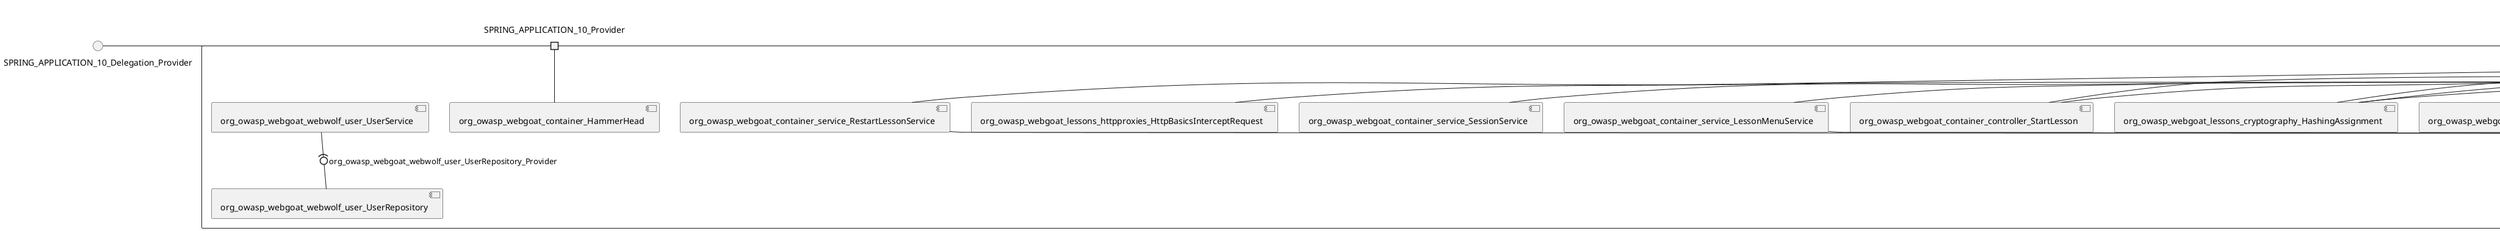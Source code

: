 @startuml
skinparam fixCircleLabelOverlapping true
skinparam componentStyle uml2
() SPRING_APPLICATION_10_Delegation_Provider
() SPRING_APPLICATION_11_Delegation_Provider
() SPRING_APPLICATION_12_Delegation_Provider
() SPRING_APPLICATION_13_Delegation_Provider
() SPRING_APPLICATION_14_Delegation_Provider
() SPRING_APPLICATION_15_Delegation_Provider
() SPRING_APPLICATION_16_Delegation_Provider
() SPRING_APPLICATION_2_Delegation_Provider
() SPRING_APPLICATION_3_Delegation_Provider
() SPRING_APPLICATION_4_Delegation_Provider
() SPRING_APPLICATION_5_Delegation_Provider
() SPRING_APPLICATION_6_Delegation_Provider
() SPRING_APPLICATION_7_Delegation_Provider
() SPRING_APPLICATION_8_Delegation_Provider
() SPRING_APPLICATION_9_Delegation_Provider
() SPRING_APPLICATION_BypassRestrictions_FieldRestrictions_POST_Delegation_Provider
() SPRING_APPLICATION_BypassRestrictions_frontendValidation_POST_Delegation_Provider
() SPRING_APPLICATION_ChromeDevTools_dummy_POST_Delegation_Provider
() SPRING_APPLICATION_ChromeDevTools_network_POST_Delegation_Provider
() SPRING_APPLICATION_CrossSiteScriptingStored_stored_xss_POST_Delegation_Provider
() SPRING_APPLICATION_CrossSiteScriptingStored_stored_xss_follow_up_POST_Delegation_Provider
() SPRING_APPLICATION_CrossSiteScripting_attack1_POST_Delegation_Provider
() SPRING_APPLICATION_CrossSiteScripting_attack3_POST_Delegation_Provider
() SPRING_APPLICATION_CrossSiteScripting_attack4_POST_Delegation_Provider
() SPRING_APPLICATION_CrossSiteScripting_attack5a_GET_Delegation_Provider
() SPRING_APPLICATION_CrossSiteScripting_attack6a_POST_Delegation_Provider
() SPRING_APPLICATION_CrossSiteScripting_dom_follow_up_POST_Delegation_Provider
() SPRING_APPLICATION_CrossSiteScripting_phone_home_xss_POST_Delegation_Provider
() SPRING_APPLICATION_CrossSiteScripting_quiz_GET_POST_Delegation_Provider
() SPRING_APPLICATION_Delegation_Provider
() SPRING_APPLICATION_GET_10_Delegation_Provider
() SPRING_APPLICATION_GET_11_Delegation_Provider
() SPRING_APPLICATION_GET_2_Delegation_Provider
() SPRING_APPLICATION_GET_3_Delegation_Provider
() SPRING_APPLICATION_GET_4_Delegation_Provider
() SPRING_APPLICATION_GET_5_Delegation_Provider
() SPRING_APPLICATION_GET_6_Delegation_Provider
() SPRING_APPLICATION_GET_7_Delegation_Provider
() SPRING_APPLICATION_GET_8_Delegation_Provider
() SPRING_APPLICATION_GET_9_Delegation_Provider
() SPRING_APPLICATION_GET_Delegation_Provider
() SPRING_APPLICATION_HtmlTampering_task_POST_Delegation_Provider
() SPRING_APPLICATION_HttpBasics_attack1_POST_Delegation_Provider
() SPRING_APPLICATION_HttpBasics_attack2_POST_Delegation_Provider
() SPRING_APPLICATION_IDOR_diff_attributes_POST_Delegation_Provider
() SPRING_APPLICATION_IDOR_login_POST_Delegation_Provider
() SPRING_APPLICATION_IDOR_profile_alt_path_POST_Delegation_Provider
() SPRING_APPLICATION_InsecureDeserialization_task_POST_Delegation_Provider
() SPRING_APPLICATION_InsecureLogin_Delegation_Provider
() SPRING_APPLICATION_JWT_decode_POST_Delegation_Provider
() SPRING_APPLICATION_JWT_jku_Delegation_Provider
() SPRING_APPLICATION_JWT_kid_Delegation_Provider
() SPRING_APPLICATION_JWT_quiz_GET_POST_Delegation_Provider
() SPRING_APPLICATION_JWT_refresh_Delegation_Provider
() SPRING_APPLICATION_JWT_secret_POST_Delegation_Provider
() SPRING_APPLICATION_JWT_votings_Delegation_Provider
() SPRING_APPLICATION_LogSpoofing_log_bleeding_POST_Delegation_Provider
() SPRING_APPLICATION_LogSpoofing_log_spoofing_POST_Delegation_Provider
() SPRING_APPLICATION_POST_10_Delegation_Provider
() SPRING_APPLICATION_POST_11_Delegation_Provider
() SPRING_APPLICATION_POST_12_Delegation_Provider
() SPRING_APPLICATION_POST_13_Delegation_Provider
() SPRING_APPLICATION_POST_14_Delegation_Provider
() SPRING_APPLICATION_POST_15_Delegation_Provider
() SPRING_APPLICATION_POST_16_Delegation_Provider
() SPRING_APPLICATION_POST_17_Delegation_Provider
() SPRING_APPLICATION_POST_18_Delegation_Provider
() SPRING_APPLICATION_POST_2_Delegation_Provider
() SPRING_APPLICATION_POST_3_Delegation_Provider
() SPRING_APPLICATION_POST_4_Delegation_Provider
() SPRING_APPLICATION_POST_5_Delegation_Provider
() SPRING_APPLICATION_POST_6_Delegation_Provider
() SPRING_APPLICATION_POST_7_Delegation_Provider
() SPRING_APPLICATION_POST_8_Delegation_Provider
() SPRING_APPLICATION_POST_9_Delegation_Provider
() SPRING_APPLICATION_POST_Delegation_Provider
() SPRING_APPLICATION_PUT_Delegation_Provider
() SPRING_APPLICATION_PasswordReset_ForgotPassword_create_password_reset_link_POST_Delegation_Provider
() SPRING_APPLICATION_PasswordReset_SecurityQuestions_POST_Delegation_Provider
() SPRING_APPLICATION_PasswordReset_reset_Delegation_Provider
() SPRING_APPLICATION_PasswordReset_simple_mail_reset_POST_Delegation_Provider
() SPRING_APPLICATION_PathTraversal_profile_picture_GET_Delegation_Provider
() SPRING_APPLICATION_PathTraversal_profile_picture_fix_GET_Delegation_Provider
() SPRING_APPLICATION_PathTraversal_profile_upload_POST_Delegation_Provider
() SPRING_APPLICATION_PathTraversal_profile_upload_fix_POST_Delegation_Provider
() SPRING_APPLICATION_PathTraversal_profile_upload_remove_user_input_POST_Delegation_Provider
() SPRING_APPLICATION_PathTraversal_random_POST_Delegation_Provider
() SPRING_APPLICATION_PathTraversal_random_picture_GET_Delegation_Provider
() SPRING_APPLICATION_PathTraversal_zip_slip_Delegation_Provider
() SPRING_APPLICATION_SSRF_task1_POST_Delegation_Provider
() SPRING_APPLICATION_SSRF_task2_POST_Delegation_Provider
() SPRING_APPLICATION_SecurePasswords_assignment_POST_Delegation_Provider
() SPRING_APPLICATION_SqlInjectionAdvanced_attack6a_POST_Delegation_Provider
() SPRING_APPLICATION_SqlInjectionAdvanced_attack6b_POST_Delegation_Provider
() SPRING_APPLICATION_SqlInjectionAdvanced_challenge_Login_POST_Delegation_Provider
() SPRING_APPLICATION_SqlInjectionAdvanced_challenge_PUT_Delegation_Provider
() SPRING_APPLICATION_SqlInjectionAdvanced_quiz_GET_POST_Delegation_Provider
() SPRING_APPLICATION_SqlInjectionMitigations_attack10a_POST_Delegation_Provider
() SPRING_APPLICATION_SqlInjectionMitigations_attack10b_POST_Delegation_Provider
() SPRING_APPLICATION_SqlInjectionMitigations_attack12a_POST_Delegation_Provider
() SPRING_APPLICATION_SqlInjectionMitigations_servers_GET_Delegation_Provider
() SPRING_APPLICATION_SqlInjection_assignment5a_POST_Delegation_Provider
() SPRING_APPLICATION_SqlInjection_assignment5b_POST_Delegation_Provider
() SPRING_APPLICATION_SqlInjection_attack10_POST_Delegation_Provider
() SPRING_APPLICATION_SqlInjection_attack2_POST_Delegation_Provider
() SPRING_APPLICATION_SqlInjection_attack3_POST_Delegation_Provider
() SPRING_APPLICATION_SqlInjection_attack4_POST_Delegation_Provider
() SPRING_APPLICATION_SqlInjection_attack5_POST_Delegation_Provider
() SPRING_APPLICATION_SqlInjection_attack8_POST_Delegation_Provider
() SPRING_APPLICATION_SqlInjection_attack9_POST_Delegation_Provider
() SPRING_APPLICATION_SqlOnlyInputValidationOnKeywords_attack_POST_Delegation_Provider
() SPRING_APPLICATION_SqlOnlyInputValidation_attack_POST_Delegation_Provider
() SPRING_APPLICATION_VulnerableComponents_attack1_POST_Delegation_Provider
() SPRING_APPLICATION_WebWolf_GET_Delegation_Provider
() SPRING_APPLICATION_WebWolf_landing_Delegation_Provider
() SPRING_APPLICATION_WebWolf_mail_Delegation_Provider
() SPRING_APPLICATION_challenge_1_POST_Delegation_Provider
() SPRING_APPLICATION_challenge_5_POST_Delegation_Provider
() SPRING_APPLICATION_challenge_7_Delegation_Provider
() SPRING_APPLICATION_challenge_8_Delegation_Provider
() SPRING_APPLICATION_challenge_logo_Delegation_Provider
() SPRING_APPLICATION_cia_quiz_GET_POST_Delegation_Provider
() SPRING_APPLICATION_clientSideFiltering_attack1_POST_Delegation_Provider
() SPRING_APPLICATION_clientSideFiltering_challenge_store_coupons_GET_Delegation_Provider
() SPRING_APPLICATION_clientSideFiltering_getItForFree_POST_Delegation_Provider
() SPRING_APPLICATION_clientSideFiltering_salaries_GET_Delegation_Provider
() SPRING_APPLICATION_crypto_encoding_basic_auth_POST_Delegation_Provider
() SPRING_APPLICATION_crypto_encoding_xor_POST_Delegation_Provider
() SPRING_APPLICATION_crypto_hashing_POST_Delegation_Provider
() SPRING_APPLICATION_crypto_secure_defaults_POST_Delegation_Provider
() SPRING_APPLICATION_crypto_signing_verify_POST_Delegation_Provider
() SPRING_APPLICATION_csrf_feedback_message_POST_Delegation_Provider
() SPRING_APPLICATION_csrf_review_POST_Delegation_Provider
() SPRING_APPLICATION_files_GET_Delegation_Provider
() SPRING_APPLICATION_fileupload_POST_Delegation_Provider
() SPRING_APPLICATION_jwt_Delegation_Provider
() SPRING_APPLICATION_landing_Delegation_Provider
() SPRING_APPLICATION_lesson_template_Delegation_Provider
() SPRING_APPLICATION_login_oauth_mvc_GET_Delegation_Provider
() SPRING_APPLICATION_mail_DELETE_GET_POST_Delegation_Provider
() SPRING_APPLICATION_register_mvc_POST_Delegation_Provider
() SPRING_APPLICATION_registration_GET_Delegation_Provider
() SPRING_APPLICATION_requests_GET_Delegation_Provider
() SPRING_APPLICATION_scoreboard_data_GET_Delegation_Provider
() SPRING_APPLICATION_server_directory_GET_Delegation_Provider
() SPRING_APPLICATION_service_debug_labels_mvc_Delegation_Provider
() SPRING_APPLICATION_service_lessonoverview_mvc_Delegation_Provider
() SPRING_APPLICATION_xxe_comments_GET_Delegation_Provider
rectangle System {
[org_owasp_webgoat_container_HammerHead] [[webgoat-webgoat.repository#__SQL5mQaEe-3KeJ8ZEj_oQ]]
[org_owasp_webgoat_container_WebWolfRedirect] [[webgoat-webgoat.repository#__SQL5mQaEe-3KeJ8ZEj_oQ]]
[org_owasp_webgoat_container_controller_StartLesson] [[webgoat-webgoat.repository#__SQL5mQaEe-3KeJ8ZEj_oQ]]
[org_owasp_webgoat_container_controller_Welcome] [[webgoat-webgoat.repository#__SQL5mQaEe-3KeJ8ZEj_oQ]]
[org_owasp_webgoat_container_i18n_PluginMessages_Provider] [[webgoat-webgoat.repository#__SQL5mQaEe-3KeJ8ZEj_oQ]]
[org_owasp_webgoat_container_report_ReportCardController] [[webgoat-webgoat.repository#__SQL5mQaEe-3KeJ8ZEj_oQ]]
[org_owasp_webgoat_container_service_EnvironmentService] [[webgoat-webgoat.repository#__SQL5mQaEe-3KeJ8ZEj_oQ]]
[org_owasp_webgoat_container_service_HintService] [[webgoat-webgoat.repository#__SQL5mQaEe-3KeJ8ZEj_oQ]]
[org_owasp_webgoat_container_service_LabelDebugService] [[webgoat-webgoat.repository#__SQL5mQaEe-3KeJ8ZEj_oQ]]
[org_owasp_webgoat_container_service_LabelService] [[webgoat-webgoat.repository#__SQL5mQaEe-3KeJ8ZEj_oQ]]
[org_owasp_webgoat_container_service_LessonInfoService] [[webgoat-webgoat.repository#__SQL5mQaEe-3KeJ8ZEj_oQ]]
[org_owasp_webgoat_container_service_LessonMenuService] [[webgoat-webgoat.repository#__SQL5mQaEe-3KeJ8ZEj_oQ]]
[org_owasp_webgoat_container_service_LessonProgressService] [[webgoat-webgoat.repository#__SQL5mQaEe-3KeJ8ZEj_oQ]]
[org_owasp_webgoat_container_service_LessonTitleService] [[webgoat-webgoat.repository#__SQL5mQaEe-3KeJ8ZEj_oQ]]
[org_owasp_webgoat_container_service_RestartLessonService] [[webgoat-webgoat.repository#__SQL5mQaEe-3KeJ8ZEj_oQ]]
[org_owasp_webgoat_container_service_SessionService] [[webgoat-webgoat.repository#__SQL5mQaEe-3KeJ8ZEj_oQ]]
[org_owasp_webgoat_container_session_UserSessionData_Provider] [[webgoat-webgoat.repository#__SQL5mQaEe-3KeJ8ZEj_oQ]]
[org_owasp_webgoat_container_session_WebSession_Provider] [[webgoat-webgoat.repository#__SQL5mQaEe-3KeJ8ZEj_oQ]]
[org_owasp_webgoat_container_users_RegistrationController] [[webgoat-webgoat.repository#__SQL5mQaEe-3KeJ8ZEj_oQ]]
[org_owasp_webgoat_container_users_Scoreboard] [[webgoat-webgoat.repository#__SQL5mQaEe-3KeJ8ZEj_oQ]]
[org_owasp_webgoat_container_users_UserProgressRepository] [[webgoat-webgoat.repository#__SQL5mQaEe-3KeJ8ZEj_oQ]]
[org_owasp_webgoat_container_users_UserRepository] [[webgoat-webgoat.repository#__SQL5mQaEe-3KeJ8ZEj_oQ]]
[org_owasp_webgoat_container_users_UserService] [[webgoat-webgoat.repository#__SQL5mQaEe-3KeJ8ZEj_oQ]]
[org_owasp_webgoat_lessons_authbypass_VerifyAccount] [[webgoat-webgoat.repository#__SQL5mQaEe-3KeJ8ZEj_oQ]]
[org_owasp_webgoat_lessons_bypassrestrictions_BypassRestrictionsFieldRestrictions] [[webgoat-webgoat.repository#__SQL5mQaEe-3KeJ8ZEj_oQ]]
[org_owasp_webgoat_lessons_bypassrestrictions_BypassRestrictionsFrontendValidation] [[webgoat-webgoat.repository#__SQL5mQaEe-3KeJ8ZEj_oQ]]
[org_owasp_webgoat_lessons_challenges_FlagController] [[webgoat-webgoat.repository#__SQL5mQaEe-3KeJ8ZEj_oQ]]
[org_owasp_webgoat_lessons_challenges_challenge1_Assignment1] [[webgoat-webgoat.repository#__SQL5mQaEe-3KeJ8ZEj_oQ]]
[org_owasp_webgoat_lessons_challenges_challenge1_ImageServlet] [[webgoat-webgoat.repository#__SQL5mQaEe-3KeJ8ZEj_oQ]]
[org_owasp_webgoat_lessons_challenges_challenge5_Assignment5] [[webgoat-webgoat.repository#__SQL5mQaEe-3KeJ8ZEj_oQ]]
[org_owasp_webgoat_lessons_challenges_challenge7_Assignment7] [[webgoat-webgoat.repository#__SQL5mQaEe-3KeJ8ZEj_oQ]]
[org_owasp_webgoat_lessons_challenges_challenge8_Assignment8] [[webgoat-webgoat.repository#__SQL5mQaEe-3KeJ8ZEj_oQ]]
[org_owasp_webgoat_lessons_chromedevtools_NetworkDummy] [[webgoat-webgoat.repository#__SQL5mQaEe-3KeJ8ZEj_oQ]]
[org_owasp_webgoat_lessons_chromedevtools_NetworkLesson] [[webgoat-webgoat.repository#__SQL5mQaEe-3KeJ8ZEj_oQ]]
[org_owasp_webgoat_lessons_cia_CIAQuiz] [[webgoat-webgoat.repository#__SQL5mQaEe-3KeJ8ZEj_oQ]]
[org_owasp_webgoat_lessons_clientsidefiltering_ClientSideFilteringAssignment] [[webgoat-webgoat.repository#__SQL5mQaEe-3KeJ8ZEj_oQ]]
[org_owasp_webgoat_lessons_clientsidefiltering_ClientSideFilteringFreeAssignment] [[webgoat-webgoat.repository#__SQL5mQaEe-3KeJ8ZEj_oQ]]
[org_owasp_webgoat_lessons_clientsidefiltering_Salaries] [[webgoat-webgoat.repository#__SQL5mQaEe-3KeJ8ZEj_oQ]]
[org_owasp_webgoat_lessons_clientsidefiltering_ShopEndpoint] [[webgoat-webgoat.repository#__SQL5mQaEe-3KeJ8ZEj_oQ]]
[org_owasp_webgoat_lessons_cryptography_EncodingAssignment] [[webgoat-webgoat.repository#__SQL5mQaEe-3KeJ8ZEj_oQ]]
[org_owasp_webgoat_lessons_cryptography_HashingAssignment] [[webgoat-webgoat.repository#__SQL5mQaEe-3KeJ8ZEj_oQ]]
[org_owasp_webgoat_lessons_cryptography_SecureDefaultsAssignment] [[webgoat-webgoat.repository#__SQL5mQaEe-3KeJ8ZEj_oQ]]
[org_owasp_webgoat_lessons_cryptography_SigningAssignment] [[webgoat-webgoat.repository#__SQL5mQaEe-3KeJ8ZEj_oQ]]
[org_owasp_webgoat_lessons_cryptography_XOREncodingAssignment] [[webgoat-webgoat.repository#__SQL5mQaEe-3KeJ8ZEj_oQ]]
[org_owasp_webgoat_lessons_csrf_CSRFConfirmFlag1] [[webgoat-webgoat.repository#__SQL5mQaEe-3KeJ8ZEj_oQ]]
[org_owasp_webgoat_lessons_csrf_CSRFFeedback] [[webgoat-webgoat.repository#__SQL5mQaEe-3KeJ8ZEj_oQ]]
[org_owasp_webgoat_lessons_csrf_CSRFGetFlag] [[webgoat-webgoat.repository#__SQL5mQaEe-3KeJ8ZEj_oQ]]
[org_owasp_webgoat_lessons_csrf_CSRFLogin] [[webgoat-webgoat.repository#__SQL5mQaEe-3KeJ8ZEj_oQ]]
[org_owasp_webgoat_lessons_csrf_ForgedReviews] [[webgoat-webgoat.repository#__SQL5mQaEe-3KeJ8ZEj_oQ]]
[org_owasp_webgoat_lessons_csrf_ObjectMapper_Provider] [[webgoat-webgoat.repository#__SQL5mQaEe-3KeJ8ZEj_oQ]]
[org_owasp_webgoat_lessons_deserialization_InsecureDeserializationTask] [[webgoat-webgoat.repository#__SQL5mQaEe-3KeJ8ZEj_oQ]]
[org_owasp_webgoat_lessons_hijacksession_HijackSessionAssignment] [[webgoat-webgoat.repository#__SQL5mQaEe-3KeJ8ZEj_oQ]]
[org_owasp_webgoat_lessons_hijacksession_cas_HijackSessionAuthenticationProvider] [[webgoat-webgoat.repository#__SQL5mQaEe-3KeJ8ZEj_oQ]]
[org_owasp_webgoat_lessons_htmltampering_HtmlTamperingTask] [[webgoat-webgoat.repository#__SQL5mQaEe-3KeJ8ZEj_oQ]]
[org_owasp_webgoat_lessons_httpbasics_HttpBasicsLesson] [[webgoat-webgoat.repository#__SQL5mQaEe-3KeJ8ZEj_oQ]]
[org_owasp_webgoat_lessons_httpbasics_HttpBasicsQuiz] [[webgoat-webgoat.repository#__SQL5mQaEe-3KeJ8ZEj_oQ]]
[org_owasp_webgoat_lessons_httpproxies_HttpBasicsInterceptRequest] [[webgoat-webgoat.repository#__SQL5mQaEe-3KeJ8ZEj_oQ]]
[org_owasp_webgoat_lessons_idor_IDORDiffAttributes] [[webgoat-webgoat.repository#__SQL5mQaEe-3KeJ8ZEj_oQ]]
[org_owasp_webgoat_lessons_idor_IDOREditOtherProfile] [[webgoat-webgoat.repository#__SQL5mQaEe-3KeJ8ZEj_oQ]]
[org_owasp_webgoat_lessons_idor_IDORLogin] [[webgoat-webgoat.repository#__SQL5mQaEe-3KeJ8ZEj_oQ]]
[org_owasp_webgoat_lessons_idor_IDORViewOtherProfile] [[webgoat-webgoat.repository#__SQL5mQaEe-3KeJ8ZEj_oQ]]
[org_owasp_webgoat_lessons_idor_IDORViewOwnProfile] [[webgoat-webgoat.repository#__SQL5mQaEe-3KeJ8ZEj_oQ]]
[org_owasp_webgoat_lessons_idor_IDORViewOwnProfileAltUrl] [[webgoat-webgoat.repository#__SQL5mQaEe-3KeJ8ZEj_oQ]]
[org_owasp_webgoat_lessons_insecurelogin_InsecureLoginTask] [[webgoat-webgoat.repository#__SQL5mQaEe-3KeJ8ZEj_oQ]]
[org_owasp_webgoat_lessons_jwt_JWTDecodeEndpoint] [[webgoat-webgoat.repository#__SQL5mQaEe-3KeJ8ZEj_oQ]]
[org_owasp_webgoat_lessons_jwt_JWTQuiz] [[webgoat-webgoat.repository#__SQL5mQaEe-3KeJ8ZEj_oQ]]
[org_owasp_webgoat_lessons_jwt_JWTRefreshEndpoint] [[webgoat-webgoat.repository#__SQL5mQaEe-3KeJ8ZEj_oQ]]
[org_owasp_webgoat_lessons_jwt_JWTSecretKeyEndpoint] [[webgoat-webgoat.repository#__SQL5mQaEe-3KeJ8ZEj_oQ]]
[org_owasp_webgoat_lessons_jwt_JWTVotesEndpoint] [[webgoat-webgoat.repository#__SQL5mQaEe-3KeJ8ZEj_oQ]]
[org_owasp_webgoat_lessons_jwt_claimmisuse_JWTHeaderJKUEndpoint] [[webgoat-webgoat.repository#__SQL5mQaEe-3KeJ8ZEj_oQ]]
[org_owasp_webgoat_lessons_jwt_claimmisuse_JWTHeaderKIDEndpoint] [[webgoat-webgoat.repository#__SQL5mQaEe-3KeJ8ZEj_oQ]]
[org_owasp_webgoat_lessons_lessontemplate_SampleAttack] [[webgoat-webgoat.repository#__SQL5mQaEe-3KeJ8ZEj_oQ]]
[org_owasp_webgoat_lessons_logging_LogBleedingTask] [[webgoat-webgoat.repository#__SQL5mQaEe-3KeJ8ZEj_oQ]]
[org_owasp_webgoat_lessons_logging_LogSpoofingTask] [[webgoat-webgoat.repository#__SQL5mQaEe-3KeJ8ZEj_oQ]]
[org_owasp_webgoat_lessons_missingac_MissingFunctionACHiddenMenus] [[webgoat-webgoat.repository#__SQL5mQaEe-3KeJ8ZEj_oQ]]
[org_owasp_webgoat_lessons_missingac_MissingFunctionACUsers] [[webgoat-webgoat.repository#__SQL5mQaEe-3KeJ8ZEj_oQ]]
[org_owasp_webgoat_lessons_missingac_MissingFunctionACYourHash] [[webgoat-webgoat.repository#__SQL5mQaEe-3KeJ8ZEj_oQ]]
[org_owasp_webgoat_lessons_missingac_MissingFunctionACYourHashAdmin] [[webgoat-webgoat.repository#__SQL5mQaEe-3KeJ8ZEj_oQ]]
[org_owasp_webgoat_lessons_passwordreset_QuestionsAssignment] [[webgoat-webgoat.repository#__SQL5mQaEe-3KeJ8ZEj_oQ]]
[org_owasp_webgoat_lessons_passwordreset_ResetLinkAssignment] [[webgoat-webgoat.repository#__SQL5mQaEe-3KeJ8ZEj_oQ]]
[org_owasp_webgoat_lessons_passwordreset_ResetLinkAssignmentForgotPassword] [[webgoat-webgoat.repository#__SQL5mQaEe-3KeJ8ZEj_oQ]]
[org_owasp_webgoat_lessons_passwordreset_SecurityQuestionAssignment] [[webgoat-webgoat.repository#__SQL5mQaEe-3KeJ8ZEj_oQ]]
[org_owasp_webgoat_lessons_passwordreset_SimpleMailAssignment] [[webgoat-webgoat.repository#__SQL5mQaEe-3KeJ8ZEj_oQ]]
[org_owasp_webgoat_lessons_passwordreset_TriedQuestions] [[webgoat-webgoat.repository#__SQL5mQaEe-3KeJ8ZEj_oQ]]
[org_owasp_webgoat_lessons_pathtraversal_ProfileUpload] [[webgoat-webgoat.repository#__SQL5mQaEe-3KeJ8ZEj_oQ]]
[org_owasp_webgoat_lessons_pathtraversal_ProfileUploadFix] [[webgoat-webgoat.repository#__SQL5mQaEe-3KeJ8ZEj_oQ]]
[org_owasp_webgoat_lessons_pathtraversal_ProfileUploadRemoveUserInput] [[webgoat-webgoat.repository#__SQL5mQaEe-3KeJ8ZEj_oQ]]
[org_owasp_webgoat_lessons_pathtraversal_ProfileUploadRetrieval] [[webgoat-webgoat.repository#__SQL5mQaEe-3KeJ8ZEj_oQ]]
[org_owasp_webgoat_lessons_pathtraversal_ProfileZipSlip] [[webgoat-webgoat.repository#__SQL5mQaEe-3KeJ8ZEj_oQ]]
[org_owasp_webgoat_lessons_securepasswords_SecurePasswordsAssignment] [[webgoat-webgoat.repository#__SQL5mQaEe-3KeJ8ZEj_oQ]]
[org_owasp_webgoat_lessons_spoofcookie_SpoofCookieAssignment] [[webgoat-webgoat.repository#__SQL5mQaEe-3KeJ8ZEj_oQ]]
[org_owasp_webgoat_lessons_sqlinjection_advanced_SqlInjectionChallenge] [[webgoat-webgoat.repository#__SQL5mQaEe-3KeJ8ZEj_oQ]]
[org_owasp_webgoat_lessons_sqlinjection_advanced_SqlInjectionChallengeLogin] [[webgoat-webgoat.repository#__SQL5mQaEe-3KeJ8ZEj_oQ]]
[org_owasp_webgoat_lessons_sqlinjection_advanced_SqlInjectionLesson6a] [[webgoat-webgoat.repository#__SQL5mQaEe-3KeJ8ZEj_oQ]]
[org_owasp_webgoat_lessons_sqlinjection_advanced_SqlInjectionLesson6b] [[webgoat-webgoat.repository#__SQL5mQaEe-3KeJ8ZEj_oQ]]
[org_owasp_webgoat_lessons_sqlinjection_advanced_SqlInjectionQuiz] [[webgoat-webgoat.repository#__SQL5mQaEe-3KeJ8ZEj_oQ]]
[org_owasp_webgoat_lessons_sqlinjection_introduction_SqlInjectionLesson10] [[webgoat-webgoat.repository#__SQL5mQaEe-3KeJ8ZEj_oQ]]
[org_owasp_webgoat_lessons_sqlinjection_introduction_SqlInjectionLesson2] [[webgoat-webgoat.repository#__SQL5mQaEe-3KeJ8ZEj_oQ]]
[org_owasp_webgoat_lessons_sqlinjection_introduction_SqlInjectionLesson3] [[webgoat-webgoat.repository#__SQL5mQaEe-3KeJ8ZEj_oQ]]
[org_owasp_webgoat_lessons_sqlinjection_introduction_SqlInjectionLesson4] [[webgoat-webgoat.repository#__SQL5mQaEe-3KeJ8ZEj_oQ]]
[org_owasp_webgoat_lessons_sqlinjection_introduction_SqlInjectionLesson5] [[webgoat-webgoat.repository#__SQL5mQaEe-3KeJ8ZEj_oQ]]
[org_owasp_webgoat_lessons_sqlinjection_introduction_SqlInjectionLesson5a] [[webgoat-webgoat.repository#__SQL5mQaEe-3KeJ8ZEj_oQ]]
[org_owasp_webgoat_lessons_sqlinjection_introduction_SqlInjectionLesson5b] [[webgoat-webgoat.repository#__SQL5mQaEe-3KeJ8ZEj_oQ]]
[org_owasp_webgoat_lessons_sqlinjection_introduction_SqlInjectionLesson8] [[webgoat-webgoat.repository#__SQL5mQaEe-3KeJ8ZEj_oQ]]
[org_owasp_webgoat_lessons_sqlinjection_introduction_SqlInjectionLesson9] [[webgoat-webgoat.repository#__SQL5mQaEe-3KeJ8ZEj_oQ]]
[org_owasp_webgoat_lessons_sqlinjection_mitigation_Servers] [[webgoat-webgoat.repository#__SQL5mQaEe-3KeJ8ZEj_oQ]]
[org_owasp_webgoat_lessons_sqlinjection_mitigation_SqlInjectionLesson10a] [[webgoat-webgoat.repository#__SQL5mQaEe-3KeJ8ZEj_oQ]]
[org_owasp_webgoat_lessons_sqlinjection_mitigation_SqlInjectionLesson10b] [[webgoat-webgoat.repository#__SQL5mQaEe-3KeJ8ZEj_oQ]]
[org_owasp_webgoat_lessons_sqlinjection_mitigation_SqlInjectionLesson13] [[webgoat-webgoat.repository#__SQL5mQaEe-3KeJ8ZEj_oQ]]
[org_owasp_webgoat_lessons_sqlinjection_mitigation_SqlOnlyInputValidation] [[webgoat-webgoat.repository#__SQL5mQaEe-3KeJ8ZEj_oQ]]
[org_owasp_webgoat_lessons_sqlinjection_mitigation_SqlOnlyInputValidationOnKeywords] [[webgoat-webgoat.repository#__SQL5mQaEe-3KeJ8ZEj_oQ]]
[org_owasp_webgoat_lessons_ssrf_SSRFTask1] [[webgoat-webgoat.repository#__SQL5mQaEe-3KeJ8ZEj_oQ]]
[org_owasp_webgoat_lessons_ssrf_SSRFTask2] [[webgoat-webgoat.repository#__SQL5mQaEe-3KeJ8ZEj_oQ]]
[org_owasp_webgoat_lessons_vulnerablecomponents_VulnerableComponentsLesson] [[webgoat-webgoat.repository#__SQL5mQaEe-3KeJ8ZEj_oQ]]
[org_owasp_webgoat_lessons_webwolfintroduction_LandingAssignment] [[webgoat-webgoat.repository#__SQL5mQaEe-3KeJ8ZEj_oQ]]
[org_owasp_webgoat_lessons_webwolfintroduction_MailAssignment] [[webgoat-webgoat.repository#__SQL5mQaEe-3KeJ8ZEj_oQ]]
[org_owasp_webgoat_lessons_xss_CrossSiteScriptingLesson1] [[webgoat-webgoat.repository#__SQL5mQaEe-3KeJ8ZEj_oQ]]
[org_owasp_webgoat_lessons_xss_CrossSiteScriptingLesson3] [[webgoat-webgoat.repository#__SQL5mQaEe-3KeJ8ZEj_oQ]]
[org_owasp_webgoat_lessons_xss_CrossSiteScriptingLesson4] [[webgoat-webgoat.repository#__SQL5mQaEe-3KeJ8ZEj_oQ]]
[org_owasp_webgoat_lessons_xss_CrossSiteScriptingLesson5a] [[webgoat-webgoat.repository#__SQL5mQaEe-3KeJ8ZEj_oQ]]
[org_owasp_webgoat_lessons_xss_CrossSiteScriptingLesson6a] [[webgoat-webgoat.repository#__SQL5mQaEe-3KeJ8ZEj_oQ]]
[org_owasp_webgoat_lessons_xss_CrossSiteScriptingQuiz] [[webgoat-webgoat.repository#__SQL5mQaEe-3KeJ8ZEj_oQ]]
[org_owasp_webgoat_lessons_xss_DOMCrossSiteScripting] [[webgoat-webgoat.repository#__SQL5mQaEe-3KeJ8ZEj_oQ]]
[org_owasp_webgoat_lessons_xss_DOMCrossSiteScriptingVerifier] [[webgoat-webgoat.repository#__SQL5mQaEe-3KeJ8ZEj_oQ]]
[org_owasp_webgoat_lessons_xss_stored_StoredCrossSiteScriptingVerifier] [[webgoat-webgoat.repository#__SQL5mQaEe-3KeJ8ZEj_oQ]]
[org_owasp_webgoat_lessons_xss_stored_StoredXssComments] [[webgoat-webgoat.repository#__SQL5mQaEe-3KeJ8ZEj_oQ]]
[org_owasp_webgoat_lessons_xxe_BlindSendFileAssignment] [[webgoat-webgoat.repository#__SQL5mQaEe-3KeJ8ZEj_oQ]]
[org_owasp_webgoat_lessons_xxe_CommentsCache] [[webgoat-webgoat.repository#__SQL5mQaEe-3KeJ8ZEj_oQ]]
[org_owasp_webgoat_lessons_xxe_CommentsEndpoint] [[webgoat-webgoat.repository#__SQL5mQaEe-3KeJ8ZEj_oQ]]
[org_owasp_webgoat_lessons_xxe_ContentTypeAssignment] [[webgoat-webgoat.repository#__SQL5mQaEe-3KeJ8ZEj_oQ]]
[org_owasp_webgoat_lessons_xxe_SimpleXXE] [[webgoat-webgoat.repository#__SQL5mQaEe-3KeJ8ZEj_oQ]]
[org_owasp_webgoat_webwolf_FileServer] [[webgoat-webgoat.repository#__SQL5mQaEe-3KeJ8ZEj_oQ]]
[org_owasp_webgoat_webwolf_jwt_JWTController] [[webgoat-webgoat.repository#__SQL5mQaEe-3KeJ8ZEj_oQ]]
[org_owasp_webgoat_webwolf_mailbox_MailboxController] [[webgoat-webgoat.repository#__SQL5mQaEe-3KeJ8ZEj_oQ]]
[org_owasp_webgoat_webwolf_mailbox_MailboxRepository] [[webgoat-webgoat.repository#__SQL5mQaEe-3KeJ8ZEj_oQ]]
[org_owasp_webgoat_webwolf_requests_LandingPage] [[webgoat-webgoat.repository#__SQL5mQaEe-3KeJ8ZEj_oQ]]
[org_owasp_webgoat_webwolf_requests_Requests] [[webgoat-webgoat.repository#__SQL5mQaEe-3KeJ8ZEj_oQ]]
[org_owasp_webgoat_webwolf_user_UserRepository] [[webgoat-webgoat.repository#__SQL5mQaEe-3KeJ8ZEj_oQ]]
[org_owasp_webgoat_webwolf_user_UserService] [[webgoat-webgoat.repository#__SQL5mQaEe-3KeJ8ZEj_oQ]]
port SPRING_APPLICATION_10_Provider
SPRING_APPLICATION_10_Delegation_Provider - SPRING_APPLICATION_10_Provider
SPRING_APPLICATION_10_Provider - [org_owasp_webgoat_container_HammerHead]
port SPRING_APPLICATION_11_Provider
SPRING_APPLICATION_11_Delegation_Provider - SPRING_APPLICATION_11_Provider
SPRING_APPLICATION_11_Provider - [org_owasp_webgoat_webwolf_FileServer]
port SPRING_APPLICATION_12_Provider
SPRING_APPLICATION_12_Delegation_Provider - SPRING_APPLICATION_12_Provider
SPRING_APPLICATION_12_Provider - [org_owasp_webgoat_container_service_RestartLessonService]
port SPRING_APPLICATION_13_Provider
SPRING_APPLICATION_13_Delegation_Provider - SPRING_APPLICATION_13_Provider
SPRING_APPLICATION_13_Provider - [org_owasp_webgoat_lessons_httpproxies_HttpBasicsInterceptRequest]
port SPRING_APPLICATION_14_Provider
SPRING_APPLICATION_14_Delegation_Provider - SPRING_APPLICATION_14_Provider
SPRING_APPLICATION_14_Provider - [org_owasp_webgoat_lessons_cryptography_SigningAssignment]
port SPRING_APPLICATION_15_Provider
SPRING_APPLICATION_15_Delegation_Provider - SPRING_APPLICATION_15_Provider
SPRING_APPLICATION_15_Provider - [org_owasp_webgoat_lessons_xxe_SimpleXXE]
port SPRING_APPLICATION_16_Provider
SPRING_APPLICATION_16_Delegation_Provider - SPRING_APPLICATION_16_Provider
SPRING_APPLICATION_16_Provider - [org_owasp_webgoat_container_controller_StartLesson]
port SPRING_APPLICATION_2_Provider
SPRING_APPLICATION_2_Delegation_Provider - SPRING_APPLICATION_2_Provider
SPRING_APPLICATION_2_Provider - [org_owasp_webgoat_container_service_SessionService]
port SPRING_APPLICATION_3_Provider
SPRING_APPLICATION_3_Delegation_Provider - SPRING_APPLICATION_3_Provider
SPRING_APPLICATION_3_Provider - [org_owasp_webgoat_lessons_cryptography_HashingAssignment]
port SPRING_APPLICATION_4_Provider
SPRING_APPLICATION_4_Delegation_Provider - SPRING_APPLICATION_4_Provider
SPRING_APPLICATION_4_Provider - [org_owasp_webgoat_container_service_LessonMenuService]
port SPRING_APPLICATION_5_Provider
SPRING_APPLICATION_5_Delegation_Provider - SPRING_APPLICATION_5_Provider
SPRING_APPLICATION_5_Provider - [org_owasp_webgoat_container_service_LabelDebugService]
port SPRING_APPLICATION_6_Provider
SPRING_APPLICATION_6_Delegation_Provider - SPRING_APPLICATION_6_Provider
SPRING_APPLICATION_6_Provider - [org_owasp_webgoat_lessons_jwt_JWTSecretKeyEndpoint]
port SPRING_APPLICATION_7_Provider
SPRING_APPLICATION_7_Delegation_Provider - SPRING_APPLICATION_7_Provider
SPRING_APPLICATION_7_Provider - [org_owasp_webgoat_lessons_cryptography_HashingAssignment]
port SPRING_APPLICATION_8_Provider
SPRING_APPLICATION_8_Delegation_Provider - SPRING_APPLICATION_8_Provider
SPRING_APPLICATION_8_Provider - [org_owasp_webgoat_container_controller_StartLesson]
port SPRING_APPLICATION_9_Provider
SPRING_APPLICATION_9_Delegation_Provider - SPRING_APPLICATION_9_Provider
SPRING_APPLICATION_9_Provider - [org_owasp_webgoat_container_service_LessonInfoService]
port SPRING_APPLICATION_BypassRestrictions_FieldRestrictions_POST_Provider
SPRING_APPLICATION_BypassRestrictions_FieldRestrictions_POST_Delegation_Provider - SPRING_APPLICATION_BypassRestrictions_FieldRestrictions_POST_Provider
SPRING_APPLICATION_BypassRestrictions_FieldRestrictions_POST_Provider - [org_owasp_webgoat_lessons_bypassrestrictions_BypassRestrictionsFieldRestrictions]
port SPRING_APPLICATION_BypassRestrictions_frontendValidation_POST_Provider
SPRING_APPLICATION_BypassRestrictions_frontendValidation_POST_Delegation_Provider - SPRING_APPLICATION_BypassRestrictions_frontendValidation_POST_Provider
SPRING_APPLICATION_BypassRestrictions_frontendValidation_POST_Provider - [org_owasp_webgoat_lessons_bypassrestrictions_BypassRestrictionsFrontendValidation]
port SPRING_APPLICATION_ChromeDevTools_dummy_POST_Provider
SPRING_APPLICATION_ChromeDevTools_dummy_POST_Delegation_Provider - SPRING_APPLICATION_ChromeDevTools_dummy_POST_Provider
SPRING_APPLICATION_ChromeDevTools_dummy_POST_Provider - [org_owasp_webgoat_lessons_chromedevtools_NetworkDummy]
port SPRING_APPLICATION_ChromeDevTools_network_POST_Provider
SPRING_APPLICATION_ChromeDevTools_network_POST_Delegation_Provider - SPRING_APPLICATION_ChromeDevTools_network_POST_Provider
SPRING_APPLICATION_ChromeDevTools_network_POST_Provider - [org_owasp_webgoat_lessons_chromedevtools_NetworkLesson]
port SPRING_APPLICATION_CrossSiteScriptingStored_stored_xss_POST_Provider
SPRING_APPLICATION_CrossSiteScriptingStored_stored_xss_POST_Delegation_Provider - SPRING_APPLICATION_CrossSiteScriptingStored_stored_xss_POST_Provider
SPRING_APPLICATION_CrossSiteScriptingStored_stored_xss_POST_Provider - [org_owasp_webgoat_lessons_xss_stored_StoredXssComments]
port SPRING_APPLICATION_CrossSiteScriptingStored_stored_xss_follow_up_POST_Provider
SPRING_APPLICATION_CrossSiteScriptingStored_stored_xss_follow_up_POST_Delegation_Provider - SPRING_APPLICATION_CrossSiteScriptingStored_stored_xss_follow_up_POST_Provider
SPRING_APPLICATION_CrossSiteScriptingStored_stored_xss_follow_up_POST_Provider - [org_owasp_webgoat_lessons_xss_stored_StoredCrossSiteScriptingVerifier]
port SPRING_APPLICATION_CrossSiteScripting_attack1_POST_Provider
SPRING_APPLICATION_CrossSiteScripting_attack1_POST_Delegation_Provider - SPRING_APPLICATION_CrossSiteScripting_attack1_POST_Provider
SPRING_APPLICATION_CrossSiteScripting_attack1_POST_Provider - [org_owasp_webgoat_lessons_xss_CrossSiteScriptingLesson1]
port SPRING_APPLICATION_CrossSiteScripting_attack3_POST_Provider
SPRING_APPLICATION_CrossSiteScripting_attack3_POST_Delegation_Provider - SPRING_APPLICATION_CrossSiteScripting_attack3_POST_Provider
SPRING_APPLICATION_CrossSiteScripting_attack3_POST_Provider - [org_owasp_webgoat_lessons_xss_CrossSiteScriptingLesson3]
port SPRING_APPLICATION_CrossSiteScripting_attack4_POST_Provider
SPRING_APPLICATION_CrossSiteScripting_attack4_POST_Delegation_Provider - SPRING_APPLICATION_CrossSiteScripting_attack4_POST_Provider
SPRING_APPLICATION_CrossSiteScripting_attack4_POST_Provider - [org_owasp_webgoat_lessons_xss_CrossSiteScriptingLesson4]
port SPRING_APPLICATION_CrossSiteScripting_attack5a_GET_Provider
SPRING_APPLICATION_CrossSiteScripting_attack5a_GET_Delegation_Provider - SPRING_APPLICATION_CrossSiteScripting_attack5a_GET_Provider
SPRING_APPLICATION_CrossSiteScripting_attack5a_GET_Provider - [org_owasp_webgoat_lessons_xss_CrossSiteScriptingLesson5a]
port SPRING_APPLICATION_CrossSiteScripting_attack6a_POST_Provider
SPRING_APPLICATION_CrossSiteScripting_attack6a_POST_Delegation_Provider - SPRING_APPLICATION_CrossSiteScripting_attack6a_POST_Provider
SPRING_APPLICATION_CrossSiteScripting_attack6a_POST_Provider - [org_owasp_webgoat_lessons_xss_CrossSiteScriptingLesson6a]
port SPRING_APPLICATION_CrossSiteScripting_dom_follow_up_POST_Provider
SPRING_APPLICATION_CrossSiteScripting_dom_follow_up_POST_Delegation_Provider - SPRING_APPLICATION_CrossSiteScripting_dom_follow_up_POST_Provider
SPRING_APPLICATION_CrossSiteScripting_dom_follow_up_POST_Provider - [org_owasp_webgoat_lessons_xss_DOMCrossSiteScriptingVerifier]
port SPRING_APPLICATION_CrossSiteScripting_phone_home_xss_POST_Provider
SPRING_APPLICATION_CrossSiteScripting_phone_home_xss_POST_Delegation_Provider - SPRING_APPLICATION_CrossSiteScripting_phone_home_xss_POST_Provider
SPRING_APPLICATION_CrossSiteScripting_phone_home_xss_POST_Provider - [org_owasp_webgoat_lessons_xss_DOMCrossSiteScripting]
port SPRING_APPLICATION_CrossSiteScripting_quiz_GET_POST_Provider
SPRING_APPLICATION_CrossSiteScripting_quiz_GET_POST_Delegation_Provider - SPRING_APPLICATION_CrossSiteScripting_quiz_GET_POST_Provider
SPRING_APPLICATION_CrossSiteScripting_quiz_GET_POST_Provider - [org_owasp_webgoat_lessons_xss_CrossSiteScriptingQuiz]
port SPRING_APPLICATION_Provider
SPRING_APPLICATION_Delegation_Provider - SPRING_APPLICATION_Provider
SPRING_APPLICATION_Provider - [org_owasp_webgoat_container_service_LessonTitleService]
port SPRING_APPLICATION_GET_10_Provider
SPRING_APPLICATION_GET_10_Delegation_Provider - SPRING_APPLICATION_GET_10_Provider
SPRING_APPLICATION_GET_10_Provider - [org_owasp_webgoat_lessons_idor_IDORViewOtherProfile]
port SPRING_APPLICATION_GET_11_Provider
SPRING_APPLICATION_GET_11_Delegation_Provider - SPRING_APPLICATION_GET_11_Provider
SPRING_APPLICATION_GET_11_Provider - [org_owasp_webgoat_container_report_ReportCardController]
port SPRING_APPLICATION_GET_2_Provider
SPRING_APPLICATION_GET_2_Delegation_Provider - SPRING_APPLICATION_GET_2_Provider
SPRING_APPLICATION_GET_2_Provider - [org_owasp_webgoat_container_service_HintService]
port SPRING_APPLICATION_GET_3_Provider
SPRING_APPLICATION_GET_3_Delegation_Provider - SPRING_APPLICATION_GET_3_Provider
SPRING_APPLICATION_GET_3_Provider - [org_owasp_webgoat_container_controller_Welcome]
port SPRING_APPLICATION_GET_4_Provider
SPRING_APPLICATION_GET_4_Delegation_Provider - SPRING_APPLICATION_GET_4_Provider
SPRING_APPLICATION_GET_4_Provider - [org_owasp_webgoat_lessons_xss_stored_StoredXssComments]
port SPRING_APPLICATION_GET_5_Provider
SPRING_APPLICATION_GET_5_Delegation_Provider - SPRING_APPLICATION_GET_5_Provider
SPRING_APPLICATION_GET_5_Provider - [org_owasp_webgoat_lessons_missingac_MissingFunctionACUsers]
port SPRING_APPLICATION_GET_6_Provider
SPRING_APPLICATION_GET_6_Delegation_Provider - SPRING_APPLICATION_GET_6_Provider
SPRING_APPLICATION_GET_6_Provider - [org_owasp_webgoat_lessons_cryptography_EncodingAssignment]
port SPRING_APPLICATION_GET_7_Provider
SPRING_APPLICATION_GET_7_Delegation_Provider - SPRING_APPLICATION_GET_7_Provider
SPRING_APPLICATION_GET_7_Provider - [org_owasp_webgoat_container_service_LabelService]
port SPRING_APPLICATION_GET_8_Provider
SPRING_APPLICATION_GET_8_Delegation_Provider - SPRING_APPLICATION_GET_8_Provider
SPRING_APPLICATION_GET_8_Provider - [org_owasp_webgoat_lessons_csrf_ForgedReviews]
port SPRING_APPLICATION_GET_9_Provider
SPRING_APPLICATION_GET_9_Delegation_Provider - SPRING_APPLICATION_GET_9_Provider
SPRING_APPLICATION_GET_9_Provider - [org_owasp_webgoat_lessons_idor_IDORViewOwnProfile]
port SPRING_APPLICATION_GET_Provider
SPRING_APPLICATION_GET_Delegation_Provider - SPRING_APPLICATION_GET_Provider
SPRING_APPLICATION_GET_Provider - [org_owasp_webgoat_lessons_spoofcookie_SpoofCookieAssignment]
port SPRING_APPLICATION_HtmlTampering_task_POST_Provider
SPRING_APPLICATION_HtmlTampering_task_POST_Delegation_Provider - SPRING_APPLICATION_HtmlTampering_task_POST_Provider
SPRING_APPLICATION_HtmlTampering_task_POST_Provider - [org_owasp_webgoat_lessons_htmltampering_HtmlTamperingTask]
port SPRING_APPLICATION_HttpBasics_attack1_POST_Provider
SPRING_APPLICATION_HttpBasics_attack1_POST_Delegation_Provider - SPRING_APPLICATION_HttpBasics_attack1_POST_Provider
SPRING_APPLICATION_HttpBasics_attack1_POST_Provider - [org_owasp_webgoat_lessons_httpbasics_HttpBasicsLesson]
port SPRING_APPLICATION_HttpBasics_attack2_POST_Provider
SPRING_APPLICATION_HttpBasics_attack2_POST_Delegation_Provider - SPRING_APPLICATION_HttpBasics_attack2_POST_Provider
SPRING_APPLICATION_HttpBasics_attack2_POST_Provider - [org_owasp_webgoat_lessons_httpbasics_HttpBasicsQuiz]
port SPRING_APPLICATION_IDOR_diff_attributes_POST_Provider
SPRING_APPLICATION_IDOR_diff_attributes_POST_Delegation_Provider - SPRING_APPLICATION_IDOR_diff_attributes_POST_Provider
SPRING_APPLICATION_IDOR_diff_attributes_POST_Provider - [org_owasp_webgoat_lessons_idor_IDORDiffAttributes]
port SPRING_APPLICATION_IDOR_login_POST_Provider
SPRING_APPLICATION_IDOR_login_POST_Delegation_Provider - SPRING_APPLICATION_IDOR_login_POST_Provider
SPRING_APPLICATION_IDOR_login_POST_Provider - [org_owasp_webgoat_lessons_idor_IDORLogin]
port SPRING_APPLICATION_IDOR_profile_alt_path_POST_Provider
SPRING_APPLICATION_IDOR_profile_alt_path_POST_Delegation_Provider - SPRING_APPLICATION_IDOR_profile_alt_path_POST_Provider
SPRING_APPLICATION_IDOR_profile_alt_path_POST_Provider - [org_owasp_webgoat_lessons_idor_IDORViewOwnProfileAltUrl]
port SPRING_APPLICATION_InsecureDeserialization_task_POST_Provider
SPRING_APPLICATION_InsecureDeserialization_task_POST_Delegation_Provider - SPRING_APPLICATION_InsecureDeserialization_task_POST_Provider
SPRING_APPLICATION_InsecureDeserialization_task_POST_Provider - [org_owasp_webgoat_lessons_deserialization_InsecureDeserializationTask]
port SPRING_APPLICATION_InsecureLogin_Provider
SPRING_APPLICATION_InsecureLogin_Delegation_Provider - SPRING_APPLICATION_InsecureLogin_Provider
SPRING_APPLICATION_InsecureLogin_Provider - [org_owasp_webgoat_lessons_insecurelogin_InsecureLoginTask]
port SPRING_APPLICATION_JWT_decode_POST_Provider
SPRING_APPLICATION_JWT_decode_POST_Delegation_Provider - SPRING_APPLICATION_JWT_decode_POST_Provider
SPRING_APPLICATION_JWT_decode_POST_Provider - [org_owasp_webgoat_lessons_jwt_JWTDecodeEndpoint]
port SPRING_APPLICATION_JWT_jku_Provider
SPRING_APPLICATION_JWT_jku_Delegation_Provider - SPRING_APPLICATION_JWT_jku_Provider
SPRING_APPLICATION_JWT_jku_Provider - [org_owasp_webgoat_lessons_jwt_claimmisuse_JWTHeaderJKUEndpoint]
port SPRING_APPLICATION_JWT_kid_Provider
SPRING_APPLICATION_JWT_kid_Delegation_Provider - SPRING_APPLICATION_JWT_kid_Provider
SPRING_APPLICATION_JWT_kid_Provider - [org_owasp_webgoat_lessons_jwt_claimmisuse_JWTHeaderKIDEndpoint]
port SPRING_APPLICATION_JWT_quiz_GET_POST_Provider
SPRING_APPLICATION_JWT_quiz_GET_POST_Delegation_Provider - SPRING_APPLICATION_JWT_quiz_GET_POST_Provider
SPRING_APPLICATION_JWT_quiz_GET_POST_Provider - [org_owasp_webgoat_lessons_jwt_JWTQuiz]
port SPRING_APPLICATION_JWT_refresh_Provider
SPRING_APPLICATION_JWT_refresh_Delegation_Provider - SPRING_APPLICATION_JWT_refresh_Provider
SPRING_APPLICATION_JWT_refresh_Provider - [org_owasp_webgoat_lessons_jwt_JWTRefreshEndpoint]
port SPRING_APPLICATION_JWT_secret_POST_Provider
SPRING_APPLICATION_JWT_secret_POST_Delegation_Provider - SPRING_APPLICATION_JWT_secret_POST_Provider
SPRING_APPLICATION_JWT_secret_POST_Provider - [org_owasp_webgoat_lessons_jwt_JWTSecretKeyEndpoint]
port SPRING_APPLICATION_JWT_votings_Provider
SPRING_APPLICATION_JWT_votings_Delegation_Provider - SPRING_APPLICATION_JWT_votings_Provider
SPRING_APPLICATION_JWT_votings_Provider - [org_owasp_webgoat_lessons_jwt_JWTVotesEndpoint]
port SPRING_APPLICATION_LogSpoofing_log_bleeding_POST_Provider
SPRING_APPLICATION_LogSpoofing_log_bleeding_POST_Delegation_Provider - SPRING_APPLICATION_LogSpoofing_log_bleeding_POST_Provider
SPRING_APPLICATION_LogSpoofing_log_bleeding_POST_Provider - [org_owasp_webgoat_lessons_logging_LogBleedingTask]
port SPRING_APPLICATION_LogSpoofing_log_spoofing_POST_Provider
SPRING_APPLICATION_LogSpoofing_log_spoofing_POST_Delegation_Provider - SPRING_APPLICATION_LogSpoofing_log_spoofing_POST_Provider
SPRING_APPLICATION_LogSpoofing_log_spoofing_POST_Provider - [org_owasp_webgoat_lessons_logging_LogSpoofingTask]
port SPRING_APPLICATION_POST_10_Provider
SPRING_APPLICATION_POST_10_Delegation_Provider - SPRING_APPLICATION_POST_10_Provider
SPRING_APPLICATION_POST_10_Provider - [org_owasp_webgoat_lessons_authbypass_VerifyAccount]
port SPRING_APPLICATION_POST_11_Provider
SPRING_APPLICATION_POST_11_Delegation_Provider - SPRING_APPLICATION_POST_11_Provider
SPRING_APPLICATION_POST_11_Provider - [org_owasp_webgoat_lessons_missingac_MissingFunctionACUsers]
port SPRING_APPLICATION_POST_12_Provider
SPRING_APPLICATION_POST_12_Delegation_Provider - SPRING_APPLICATION_POST_12_Provider
SPRING_APPLICATION_POST_12_Provider - [org_owasp_webgoat_lessons_chromedevtools_NetworkLesson]
port SPRING_APPLICATION_POST_13_Provider
SPRING_APPLICATION_POST_13_Delegation_Provider - SPRING_APPLICATION_POST_13_Provider
SPRING_APPLICATION_POST_13_Provider - [org_owasp_webgoat_lessons_xxe_BlindSendFileAssignment]
port SPRING_APPLICATION_POST_14_Provider
SPRING_APPLICATION_POST_14_Delegation_Provider - SPRING_APPLICATION_POST_14_Provider
SPRING_APPLICATION_POST_14_Provider - [org_owasp_webgoat_lessons_passwordreset_SimpleMailAssignment]
port SPRING_APPLICATION_POST_15_Provider
SPRING_APPLICATION_POST_15_Delegation_Provider - SPRING_APPLICATION_POST_15_Provider
SPRING_APPLICATION_POST_15_Provider - [org_owasp_webgoat_lessons_missingac_MissingFunctionACYourHash]
port SPRING_APPLICATION_POST_16_Provider
SPRING_APPLICATION_POST_16_Delegation_Provider - SPRING_APPLICATION_POST_16_Provider
SPRING_APPLICATION_POST_16_Provider - [org_owasp_webgoat_lessons_missingac_MissingFunctionACYourHashAdmin]
port SPRING_APPLICATION_POST_17_Provider
SPRING_APPLICATION_POST_17_Delegation_Provider - SPRING_APPLICATION_POST_17_Provider
SPRING_APPLICATION_POST_17_Provider - [org_owasp_webgoat_lessons_csrf_CSRFLogin]
port SPRING_APPLICATION_POST_18_Provider
SPRING_APPLICATION_POST_18_Delegation_Provider - SPRING_APPLICATION_POST_18_Provider
SPRING_APPLICATION_POST_18_Provider - [org_owasp_webgoat_lessons_csrf_CSRFFeedback]
port SPRING_APPLICATION_POST_2_Provider
SPRING_APPLICATION_POST_2_Delegation_Provider - SPRING_APPLICATION_POST_2_Provider
SPRING_APPLICATION_POST_2_Provider - [org_owasp_webgoat_lessons_challenges_FlagController]
port SPRING_APPLICATION_POST_3_Provider
SPRING_APPLICATION_POST_3_Delegation_Provider - SPRING_APPLICATION_POST_3_Provider
SPRING_APPLICATION_POST_3_Provider - [org_owasp_webgoat_lessons_missingac_MissingFunctionACHiddenMenus]
port SPRING_APPLICATION_POST_4_Provider
SPRING_APPLICATION_POST_4_Delegation_Provider - SPRING_APPLICATION_POST_4_Provider
SPRING_APPLICATION_POST_4_Provider - [org_owasp_webgoat_lessons_csrf_CSRFConfirmFlag1]
port SPRING_APPLICATION_POST_5_Provider
SPRING_APPLICATION_POST_5_Delegation_Provider - SPRING_APPLICATION_POST_5_Provider
SPRING_APPLICATION_POST_5_Provider - [org_owasp_webgoat_lessons_passwordreset_QuestionsAssignment]
port SPRING_APPLICATION_POST_6_Provider
SPRING_APPLICATION_POST_6_Delegation_Provider - SPRING_APPLICATION_POST_6_Provider
SPRING_APPLICATION_POST_6_Provider - [org_owasp_webgoat_lessons_csrf_CSRFGetFlag]
port SPRING_APPLICATION_POST_7_Provider
SPRING_APPLICATION_POST_7_Delegation_Provider - SPRING_APPLICATION_POST_7_Provider
SPRING_APPLICATION_POST_7_Provider - [org_owasp_webgoat_lessons_spoofcookie_SpoofCookieAssignment]
port SPRING_APPLICATION_POST_8_Provider
SPRING_APPLICATION_POST_8_Delegation_Provider - SPRING_APPLICATION_POST_8_Provider
SPRING_APPLICATION_POST_8_Provider - [org_owasp_webgoat_lessons_xxe_SimpleXXE]
port SPRING_APPLICATION_POST_9_Provider
SPRING_APPLICATION_POST_9_Delegation_Provider - SPRING_APPLICATION_POST_9_Provider
SPRING_APPLICATION_POST_9_Provider - [org_owasp_webgoat_lessons_xxe_ContentTypeAssignment]
port SPRING_APPLICATION_POST_Provider
SPRING_APPLICATION_POST_Delegation_Provider - SPRING_APPLICATION_POST_Provider
SPRING_APPLICATION_POST_Provider - [org_owasp_webgoat_lessons_hijacksession_HijackSessionAssignment]
port SPRING_APPLICATION_PUT_Provider
SPRING_APPLICATION_PUT_Delegation_Provider - SPRING_APPLICATION_PUT_Provider
SPRING_APPLICATION_PUT_Provider - [org_owasp_webgoat_lessons_idor_IDOREditOtherProfile]
port SPRING_APPLICATION_PasswordReset_ForgotPassword_create_password_reset_link_POST_Provider
SPRING_APPLICATION_PasswordReset_ForgotPassword_create_password_reset_link_POST_Delegation_Provider - SPRING_APPLICATION_PasswordReset_ForgotPassword_create_password_reset_link_POST_Provider
SPRING_APPLICATION_PasswordReset_ForgotPassword_create_password_reset_link_POST_Provider - [org_owasp_webgoat_lessons_passwordreset_ResetLinkAssignmentForgotPassword]
port SPRING_APPLICATION_PasswordReset_SecurityQuestions_POST_Provider
SPRING_APPLICATION_PasswordReset_SecurityQuestions_POST_Delegation_Provider - SPRING_APPLICATION_PasswordReset_SecurityQuestions_POST_Provider
SPRING_APPLICATION_PasswordReset_SecurityQuestions_POST_Provider - [org_owasp_webgoat_lessons_passwordreset_SecurityQuestionAssignment]
port SPRING_APPLICATION_PasswordReset_reset_Provider
SPRING_APPLICATION_PasswordReset_reset_Delegation_Provider - SPRING_APPLICATION_PasswordReset_reset_Provider
SPRING_APPLICATION_PasswordReset_reset_Provider - [org_owasp_webgoat_lessons_passwordreset_ResetLinkAssignment]
port SPRING_APPLICATION_PasswordReset_simple_mail_reset_POST_Provider
SPRING_APPLICATION_PasswordReset_simple_mail_reset_POST_Delegation_Provider - SPRING_APPLICATION_PasswordReset_simple_mail_reset_POST_Provider
SPRING_APPLICATION_PasswordReset_simple_mail_reset_POST_Provider - [org_owasp_webgoat_lessons_passwordreset_SimpleMailAssignment]
port SPRING_APPLICATION_PathTraversal_profile_picture_GET_Provider
SPRING_APPLICATION_PathTraversal_profile_picture_GET_Delegation_Provider - SPRING_APPLICATION_PathTraversal_profile_picture_GET_Provider
SPRING_APPLICATION_PathTraversal_profile_picture_GET_Provider - [org_owasp_webgoat_lessons_pathtraversal_ProfileUpload]
port SPRING_APPLICATION_PathTraversal_profile_picture_fix_GET_Provider
SPRING_APPLICATION_PathTraversal_profile_picture_fix_GET_Delegation_Provider - SPRING_APPLICATION_PathTraversal_profile_picture_fix_GET_Provider
SPRING_APPLICATION_PathTraversal_profile_picture_fix_GET_Provider - [org_owasp_webgoat_lessons_pathtraversal_ProfileUploadFix]
port SPRING_APPLICATION_PathTraversal_profile_upload_POST_Provider
SPRING_APPLICATION_PathTraversal_profile_upload_POST_Delegation_Provider - SPRING_APPLICATION_PathTraversal_profile_upload_POST_Provider
SPRING_APPLICATION_PathTraversal_profile_upload_POST_Provider - [org_owasp_webgoat_lessons_pathtraversal_ProfileUpload]
port SPRING_APPLICATION_PathTraversal_profile_upload_fix_POST_Provider
SPRING_APPLICATION_PathTraversal_profile_upload_fix_POST_Delegation_Provider - SPRING_APPLICATION_PathTraversal_profile_upload_fix_POST_Provider
SPRING_APPLICATION_PathTraversal_profile_upload_fix_POST_Provider - [org_owasp_webgoat_lessons_pathtraversal_ProfileUploadFix]
port SPRING_APPLICATION_PathTraversal_profile_upload_remove_user_input_POST_Provider
SPRING_APPLICATION_PathTraversal_profile_upload_remove_user_input_POST_Delegation_Provider - SPRING_APPLICATION_PathTraversal_profile_upload_remove_user_input_POST_Provider
SPRING_APPLICATION_PathTraversal_profile_upload_remove_user_input_POST_Provider - [org_owasp_webgoat_lessons_pathtraversal_ProfileUploadRemoveUserInput]
port SPRING_APPLICATION_PathTraversal_random_POST_Provider
SPRING_APPLICATION_PathTraversal_random_POST_Delegation_Provider - SPRING_APPLICATION_PathTraversal_random_POST_Provider
SPRING_APPLICATION_PathTraversal_random_POST_Provider - [org_owasp_webgoat_lessons_pathtraversal_ProfileUploadRetrieval]
port SPRING_APPLICATION_PathTraversal_random_picture_GET_Provider
SPRING_APPLICATION_PathTraversal_random_picture_GET_Delegation_Provider - SPRING_APPLICATION_PathTraversal_random_picture_GET_Provider
SPRING_APPLICATION_PathTraversal_random_picture_GET_Provider - [org_owasp_webgoat_lessons_pathtraversal_ProfileUploadRetrieval]
port SPRING_APPLICATION_PathTraversal_zip_slip_Provider
SPRING_APPLICATION_PathTraversal_zip_slip_Delegation_Provider - SPRING_APPLICATION_PathTraversal_zip_slip_Provider
SPRING_APPLICATION_PathTraversal_zip_slip_Provider - [org_owasp_webgoat_lessons_pathtraversal_ProfileZipSlip]
port SPRING_APPLICATION_SSRF_task1_POST_Provider
SPRING_APPLICATION_SSRF_task1_POST_Delegation_Provider - SPRING_APPLICATION_SSRF_task1_POST_Provider
SPRING_APPLICATION_SSRF_task1_POST_Provider - [org_owasp_webgoat_lessons_ssrf_SSRFTask1]
port SPRING_APPLICATION_SSRF_task2_POST_Provider
SPRING_APPLICATION_SSRF_task2_POST_Delegation_Provider - SPRING_APPLICATION_SSRF_task2_POST_Provider
SPRING_APPLICATION_SSRF_task2_POST_Provider - [org_owasp_webgoat_lessons_ssrf_SSRFTask2]
port SPRING_APPLICATION_SecurePasswords_assignment_POST_Provider
SPRING_APPLICATION_SecurePasswords_assignment_POST_Delegation_Provider - SPRING_APPLICATION_SecurePasswords_assignment_POST_Provider
SPRING_APPLICATION_SecurePasswords_assignment_POST_Provider - [org_owasp_webgoat_lessons_securepasswords_SecurePasswordsAssignment]
port SPRING_APPLICATION_SqlInjectionAdvanced_attack6a_POST_Provider
SPRING_APPLICATION_SqlInjectionAdvanced_attack6a_POST_Delegation_Provider - SPRING_APPLICATION_SqlInjectionAdvanced_attack6a_POST_Provider
SPRING_APPLICATION_SqlInjectionAdvanced_attack6a_POST_Provider - [org_owasp_webgoat_lessons_sqlinjection_advanced_SqlInjectionLesson6a]
port SPRING_APPLICATION_SqlInjectionAdvanced_attack6b_POST_Provider
SPRING_APPLICATION_SqlInjectionAdvanced_attack6b_POST_Delegation_Provider - SPRING_APPLICATION_SqlInjectionAdvanced_attack6b_POST_Provider
SPRING_APPLICATION_SqlInjectionAdvanced_attack6b_POST_Provider - [org_owasp_webgoat_lessons_sqlinjection_advanced_SqlInjectionLesson6b]
port SPRING_APPLICATION_SqlInjectionAdvanced_challenge_Login_POST_Provider
SPRING_APPLICATION_SqlInjectionAdvanced_challenge_Login_POST_Delegation_Provider - SPRING_APPLICATION_SqlInjectionAdvanced_challenge_Login_POST_Provider
SPRING_APPLICATION_SqlInjectionAdvanced_challenge_Login_POST_Provider - [org_owasp_webgoat_lessons_sqlinjection_advanced_SqlInjectionChallengeLogin]
port SPRING_APPLICATION_SqlInjectionAdvanced_challenge_PUT_Provider
SPRING_APPLICATION_SqlInjectionAdvanced_challenge_PUT_Delegation_Provider - SPRING_APPLICATION_SqlInjectionAdvanced_challenge_PUT_Provider
SPRING_APPLICATION_SqlInjectionAdvanced_challenge_PUT_Provider - [org_owasp_webgoat_lessons_sqlinjection_advanced_SqlInjectionChallenge]
port SPRING_APPLICATION_SqlInjectionAdvanced_quiz_GET_POST_Provider
SPRING_APPLICATION_SqlInjectionAdvanced_quiz_GET_POST_Delegation_Provider - SPRING_APPLICATION_SqlInjectionAdvanced_quiz_GET_POST_Provider
SPRING_APPLICATION_SqlInjectionAdvanced_quiz_GET_POST_Provider - [org_owasp_webgoat_lessons_sqlinjection_advanced_SqlInjectionQuiz]
port SPRING_APPLICATION_SqlInjectionMitigations_attack10a_POST_Provider
SPRING_APPLICATION_SqlInjectionMitigations_attack10a_POST_Delegation_Provider - SPRING_APPLICATION_SqlInjectionMitigations_attack10a_POST_Provider
SPRING_APPLICATION_SqlInjectionMitigations_attack10a_POST_Provider - [org_owasp_webgoat_lessons_sqlinjection_mitigation_SqlInjectionLesson10a]
port SPRING_APPLICATION_SqlInjectionMitigations_attack10b_POST_Provider
SPRING_APPLICATION_SqlInjectionMitigations_attack10b_POST_Delegation_Provider - SPRING_APPLICATION_SqlInjectionMitigations_attack10b_POST_Provider
SPRING_APPLICATION_SqlInjectionMitigations_attack10b_POST_Provider - [org_owasp_webgoat_lessons_sqlinjection_mitigation_SqlInjectionLesson10b]
port SPRING_APPLICATION_SqlInjectionMitigations_attack12a_POST_Provider
SPRING_APPLICATION_SqlInjectionMitigations_attack12a_POST_Delegation_Provider - SPRING_APPLICATION_SqlInjectionMitigations_attack12a_POST_Provider
SPRING_APPLICATION_SqlInjectionMitigations_attack12a_POST_Provider - [org_owasp_webgoat_lessons_sqlinjection_mitigation_SqlInjectionLesson13]
port SPRING_APPLICATION_SqlInjectionMitigations_servers_GET_Provider
SPRING_APPLICATION_SqlInjectionMitigations_servers_GET_Delegation_Provider - SPRING_APPLICATION_SqlInjectionMitigations_servers_GET_Provider
SPRING_APPLICATION_SqlInjectionMitigations_servers_GET_Provider - [org_owasp_webgoat_lessons_sqlinjection_mitigation_Servers]
port SPRING_APPLICATION_SqlInjection_assignment5a_POST_Provider
SPRING_APPLICATION_SqlInjection_assignment5a_POST_Delegation_Provider - SPRING_APPLICATION_SqlInjection_assignment5a_POST_Provider
SPRING_APPLICATION_SqlInjection_assignment5a_POST_Provider - [org_owasp_webgoat_lessons_sqlinjection_introduction_SqlInjectionLesson5a]
port SPRING_APPLICATION_SqlInjection_assignment5b_POST_Provider
SPRING_APPLICATION_SqlInjection_assignment5b_POST_Delegation_Provider - SPRING_APPLICATION_SqlInjection_assignment5b_POST_Provider
SPRING_APPLICATION_SqlInjection_assignment5b_POST_Provider - [org_owasp_webgoat_lessons_sqlinjection_introduction_SqlInjectionLesson5b]
port SPRING_APPLICATION_SqlInjection_attack10_POST_Provider
SPRING_APPLICATION_SqlInjection_attack10_POST_Delegation_Provider - SPRING_APPLICATION_SqlInjection_attack10_POST_Provider
SPRING_APPLICATION_SqlInjection_attack10_POST_Provider - [org_owasp_webgoat_lessons_sqlinjection_introduction_SqlInjectionLesson10]
port SPRING_APPLICATION_SqlInjection_attack2_POST_Provider
SPRING_APPLICATION_SqlInjection_attack2_POST_Delegation_Provider - SPRING_APPLICATION_SqlInjection_attack2_POST_Provider
SPRING_APPLICATION_SqlInjection_attack2_POST_Provider - [org_owasp_webgoat_lessons_sqlinjection_introduction_SqlInjectionLesson2]
port SPRING_APPLICATION_SqlInjection_attack3_POST_Provider
SPRING_APPLICATION_SqlInjection_attack3_POST_Delegation_Provider - SPRING_APPLICATION_SqlInjection_attack3_POST_Provider
SPRING_APPLICATION_SqlInjection_attack3_POST_Provider - [org_owasp_webgoat_lessons_sqlinjection_introduction_SqlInjectionLesson3]
port SPRING_APPLICATION_SqlInjection_attack4_POST_Provider
SPRING_APPLICATION_SqlInjection_attack4_POST_Delegation_Provider - SPRING_APPLICATION_SqlInjection_attack4_POST_Provider
SPRING_APPLICATION_SqlInjection_attack4_POST_Provider - [org_owasp_webgoat_lessons_sqlinjection_introduction_SqlInjectionLesson4]
port SPRING_APPLICATION_SqlInjection_attack5_POST_Provider
SPRING_APPLICATION_SqlInjection_attack5_POST_Delegation_Provider - SPRING_APPLICATION_SqlInjection_attack5_POST_Provider
SPRING_APPLICATION_SqlInjection_attack5_POST_Provider - [org_owasp_webgoat_lessons_sqlinjection_introduction_SqlInjectionLesson5]
port SPRING_APPLICATION_SqlInjection_attack8_POST_Provider
SPRING_APPLICATION_SqlInjection_attack8_POST_Delegation_Provider - SPRING_APPLICATION_SqlInjection_attack8_POST_Provider
SPRING_APPLICATION_SqlInjection_attack8_POST_Provider - [org_owasp_webgoat_lessons_sqlinjection_introduction_SqlInjectionLesson8]
port SPRING_APPLICATION_SqlInjection_attack9_POST_Provider
SPRING_APPLICATION_SqlInjection_attack9_POST_Delegation_Provider - SPRING_APPLICATION_SqlInjection_attack9_POST_Provider
SPRING_APPLICATION_SqlInjection_attack9_POST_Provider - [org_owasp_webgoat_lessons_sqlinjection_introduction_SqlInjectionLesson9]
port SPRING_APPLICATION_SqlOnlyInputValidationOnKeywords_attack_POST_Provider
SPRING_APPLICATION_SqlOnlyInputValidationOnKeywords_attack_POST_Delegation_Provider - SPRING_APPLICATION_SqlOnlyInputValidationOnKeywords_attack_POST_Provider
SPRING_APPLICATION_SqlOnlyInputValidationOnKeywords_attack_POST_Provider - [org_owasp_webgoat_lessons_sqlinjection_mitigation_SqlOnlyInputValidationOnKeywords]
port SPRING_APPLICATION_SqlOnlyInputValidation_attack_POST_Provider
SPRING_APPLICATION_SqlOnlyInputValidation_attack_POST_Delegation_Provider - SPRING_APPLICATION_SqlOnlyInputValidation_attack_POST_Provider
SPRING_APPLICATION_SqlOnlyInputValidation_attack_POST_Provider - [org_owasp_webgoat_lessons_sqlinjection_mitigation_SqlOnlyInputValidation]
port SPRING_APPLICATION_VulnerableComponents_attack1_POST_Provider
SPRING_APPLICATION_VulnerableComponents_attack1_POST_Delegation_Provider - SPRING_APPLICATION_VulnerableComponents_attack1_POST_Provider
SPRING_APPLICATION_VulnerableComponents_attack1_POST_Provider - [org_owasp_webgoat_lessons_vulnerablecomponents_VulnerableComponentsLesson]
port SPRING_APPLICATION_WebWolf_GET_Provider
SPRING_APPLICATION_WebWolf_GET_Delegation_Provider - SPRING_APPLICATION_WebWolf_GET_Provider
SPRING_APPLICATION_WebWolf_GET_Provider - [org_owasp_webgoat_container_WebWolfRedirect]
port SPRING_APPLICATION_WebWolf_landing_Provider
SPRING_APPLICATION_WebWolf_landing_Delegation_Provider - SPRING_APPLICATION_WebWolf_landing_Provider
SPRING_APPLICATION_WebWolf_landing_Provider - [org_owasp_webgoat_lessons_webwolfintroduction_LandingAssignment]
port SPRING_APPLICATION_WebWolf_mail_Provider
SPRING_APPLICATION_WebWolf_mail_Delegation_Provider - SPRING_APPLICATION_WebWolf_mail_Provider
SPRING_APPLICATION_WebWolf_mail_Provider - [org_owasp_webgoat_lessons_webwolfintroduction_MailAssignment]
port SPRING_APPLICATION_challenge_1_POST_Provider
SPRING_APPLICATION_challenge_1_POST_Delegation_Provider - SPRING_APPLICATION_challenge_1_POST_Provider
SPRING_APPLICATION_challenge_1_POST_Provider - [org_owasp_webgoat_lessons_challenges_challenge1_Assignment1]
port SPRING_APPLICATION_challenge_5_POST_Provider
SPRING_APPLICATION_challenge_5_POST_Delegation_Provider - SPRING_APPLICATION_challenge_5_POST_Provider
SPRING_APPLICATION_challenge_5_POST_Provider - [org_owasp_webgoat_lessons_challenges_challenge5_Assignment5]
port SPRING_APPLICATION_challenge_7_Provider
SPRING_APPLICATION_challenge_7_Delegation_Provider - SPRING_APPLICATION_challenge_7_Provider
SPRING_APPLICATION_challenge_7_Provider - [org_owasp_webgoat_lessons_challenges_challenge7_Assignment7]
port SPRING_APPLICATION_challenge_8_Provider
SPRING_APPLICATION_challenge_8_Delegation_Provider - SPRING_APPLICATION_challenge_8_Provider
SPRING_APPLICATION_challenge_8_Provider - [org_owasp_webgoat_lessons_challenges_challenge8_Assignment8]
port SPRING_APPLICATION_challenge_logo_Provider
SPRING_APPLICATION_challenge_logo_Delegation_Provider - SPRING_APPLICATION_challenge_logo_Provider
SPRING_APPLICATION_challenge_logo_Provider - [org_owasp_webgoat_lessons_challenges_challenge1_ImageServlet]
port SPRING_APPLICATION_cia_quiz_GET_POST_Provider
SPRING_APPLICATION_cia_quiz_GET_POST_Delegation_Provider - SPRING_APPLICATION_cia_quiz_GET_POST_Provider
SPRING_APPLICATION_cia_quiz_GET_POST_Provider - [org_owasp_webgoat_lessons_cia_CIAQuiz]
port SPRING_APPLICATION_clientSideFiltering_attack1_POST_Provider
SPRING_APPLICATION_clientSideFiltering_attack1_POST_Delegation_Provider - SPRING_APPLICATION_clientSideFiltering_attack1_POST_Provider
SPRING_APPLICATION_clientSideFiltering_attack1_POST_Provider - [org_owasp_webgoat_lessons_clientsidefiltering_ClientSideFilteringAssignment]
port SPRING_APPLICATION_clientSideFiltering_challenge_store_coupons_GET_Provider
SPRING_APPLICATION_clientSideFiltering_challenge_store_coupons_GET_Delegation_Provider - SPRING_APPLICATION_clientSideFiltering_challenge_store_coupons_GET_Provider
SPRING_APPLICATION_clientSideFiltering_challenge_store_coupons_GET_Provider - [org_owasp_webgoat_lessons_clientsidefiltering_ShopEndpoint]
port SPRING_APPLICATION_clientSideFiltering_getItForFree_POST_Provider
SPRING_APPLICATION_clientSideFiltering_getItForFree_POST_Delegation_Provider - SPRING_APPLICATION_clientSideFiltering_getItForFree_POST_Provider
SPRING_APPLICATION_clientSideFiltering_getItForFree_POST_Provider - [org_owasp_webgoat_lessons_clientsidefiltering_ClientSideFilteringFreeAssignment]
port SPRING_APPLICATION_clientSideFiltering_salaries_GET_Provider
SPRING_APPLICATION_clientSideFiltering_salaries_GET_Delegation_Provider - SPRING_APPLICATION_clientSideFiltering_salaries_GET_Provider
SPRING_APPLICATION_clientSideFiltering_salaries_GET_Provider - [org_owasp_webgoat_lessons_clientsidefiltering_Salaries]
port SPRING_APPLICATION_crypto_encoding_basic_auth_POST_Provider
SPRING_APPLICATION_crypto_encoding_basic_auth_POST_Delegation_Provider - SPRING_APPLICATION_crypto_encoding_basic_auth_POST_Provider
SPRING_APPLICATION_crypto_encoding_basic_auth_POST_Provider - [org_owasp_webgoat_lessons_cryptography_EncodingAssignment]
port SPRING_APPLICATION_crypto_encoding_xor_POST_Provider
SPRING_APPLICATION_crypto_encoding_xor_POST_Delegation_Provider - SPRING_APPLICATION_crypto_encoding_xor_POST_Provider
SPRING_APPLICATION_crypto_encoding_xor_POST_Provider - [org_owasp_webgoat_lessons_cryptography_XOREncodingAssignment]
port SPRING_APPLICATION_crypto_hashing_POST_Provider
SPRING_APPLICATION_crypto_hashing_POST_Delegation_Provider - SPRING_APPLICATION_crypto_hashing_POST_Provider
SPRING_APPLICATION_crypto_hashing_POST_Provider - [org_owasp_webgoat_lessons_cryptography_HashingAssignment]
port SPRING_APPLICATION_crypto_secure_defaults_POST_Provider
SPRING_APPLICATION_crypto_secure_defaults_POST_Delegation_Provider - SPRING_APPLICATION_crypto_secure_defaults_POST_Provider
SPRING_APPLICATION_crypto_secure_defaults_POST_Provider - [org_owasp_webgoat_lessons_cryptography_SecureDefaultsAssignment]
port SPRING_APPLICATION_crypto_signing_verify_POST_Provider
SPRING_APPLICATION_crypto_signing_verify_POST_Delegation_Provider - SPRING_APPLICATION_crypto_signing_verify_POST_Provider
SPRING_APPLICATION_crypto_signing_verify_POST_Provider - [org_owasp_webgoat_lessons_cryptography_SigningAssignment]
port SPRING_APPLICATION_csrf_feedback_message_POST_Provider
SPRING_APPLICATION_csrf_feedback_message_POST_Delegation_Provider - SPRING_APPLICATION_csrf_feedback_message_POST_Provider
SPRING_APPLICATION_csrf_feedback_message_POST_Provider - [org_owasp_webgoat_lessons_csrf_CSRFFeedback]
port SPRING_APPLICATION_csrf_review_POST_Provider
SPRING_APPLICATION_csrf_review_POST_Delegation_Provider - SPRING_APPLICATION_csrf_review_POST_Provider
SPRING_APPLICATION_csrf_review_POST_Provider - [org_owasp_webgoat_lessons_csrf_ForgedReviews]
port SPRING_APPLICATION_files_GET_Provider
SPRING_APPLICATION_files_GET_Delegation_Provider - SPRING_APPLICATION_files_GET_Provider
SPRING_APPLICATION_files_GET_Provider - [org_owasp_webgoat_webwolf_FileServer]
port SPRING_APPLICATION_fileupload_POST_Provider
SPRING_APPLICATION_fileupload_POST_Delegation_Provider - SPRING_APPLICATION_fileupload_POST_Provider
SPRING_APPLICATION_fileupload_POST_Provider - [org_owasp_webgoat_webwolf_FileServer]
port SPRING_APPLICATION_jwt_Provider
SPRING_APPLICATION_jwt_Delegation_Provider - SPRING_APPLICATION_jwt_Provider
SPRING_APPLICATION_jwt_Provider - [org_owasp_webgoat_webwolf_jwt_JWTController]
port SPRING_APPLICATION_landing_Provider
SPRING_APPLICATION_landing_Delegation_Provider - SPRING_APPLICATION_landing_Provider
SPRING_APPLICATION_landing_Provider - [org_owasp_webgoat_webwolf_requests_LandingPage]
port SPRING_APPLICATION_lesson_template_Provider
SPRING_APPLICATION_lesson_template_Delegation_Provider - SPRING_APPLICATION_lesson_template_Provider
SPRING_APPLICATION_lesson_template_Provider - [org_owasp_webgoat_lessons_lessontemplate_SampleAttack]
port SPRING_APPLICATION_login_oauth_mvc_GET_Provider
SPRING_APPLICATION_login_oauth_mvc_GET_Delegation_Provider - SPRING_APPLICATION_login_oauth_mvc_GET_Provider
SPRING_APPLICATION_login_oauth_mvc_GET_Provider - [org_owasp_webgoat_container_users_RegistrationController]
port SPRING_APPLICATION_mail_DELETE_GET_POST_Provider
SPRING_APPLICATION_mail_DELETE_GET_POST_Delegation_Provider - SPRING_APPLICATION_mail_DELETE_GET_POST_Provider
SPRING_APPLICATION_mail_DELETE_GET_POST_Provider - [org_owasp_webgoat_webwolf_mailbox_MailboxController]
port SPRING_APPLICATION_register_mvc_POST_Provider
SPRING_APPLICATION_register_mvc_POST_Delegation_Provider - SPRING_APPLICATION_register_mvc_POST_Provider
SPRING_APPLICATION_register_mvc_POST_Provider - [org_owasp_webgoat_container_users_RegistrationController]
port SPRING_APPLICATION_registration_GET_Provider
SPRING_APPLICATION_registration_GET_Delegation_Provider - SPRING_APPLICATION_registration_GET_Provider
SPRING_APPLICATION_registration_GET_Provider - [org_owasp_webgoat_container_users_RegistrationController]
port SPRING_APPLICATION_requests_GET_Provider
SPRING_APPLICATION_requests_GET_Delegation_Provider - SPRING_APPLICATION_requests_GET_Provider
SPRING_APPLICATION_requests_GET_Provider - [org_owasp_webgoat_webwolf_requests_Requests]
port SPRING_APPLICATION_scoreboard_data_GET_Provider
SPRING_APPLICATION_scoreboard_data_GET_Delegation_Provider - SPRING_APPLICATION_scoreboard_data_GET_Provider
SPRING_APPLICATION_scoreboard_data_GET_Provider - [org_owasp_webgoat_container_users_Scoreboard]
port SPRING_APPLICATION_server_directory_GET_Provider
SPRING_APPLICATION_server_directory_GET_Delegation_Provider - SPRING_APPLICATION_server_directory_GET_Provider
SPRING_APPLICATION_server_directory_GET_Provider - [org_owasp_webgoat_container_service_EnvironmentService]
port SPRING_APPLICATION_service_debug_labels_mvc_Provider
SPRING_APPLICATION_service_debug_labels_mvc_Delegation_Provider - SPRING_APPLICATION_service_debug_labels_mvc_Provider
SPRING_APPLICATION_service_debug_labels_mvc_Provider - [org_owasp_webgoat_container_service_LabelDebugService]
port SPRING_APPLICATION_service_lessonoverview_mvc_Provider
SPRING_APPLICATION_service_lessonoverview_mvc_Delegation_Provider - SPRING_APPLICATION_service_lessonoverview_mvc_Provider
SPRING_APPLICATION_service_lessonoverview_mvc_Provider - [org_owasp_webgoat_container_service_LessonProgressService]
port SPRING_APPLICATION_xxe_comments_GET_Provider
SPRING_APPLICATION_xxe_comments_GET_Delegation_Provider - SPRING_APPLICATION_xxe_comments_GET_Provider
SPRING_APPLICATION_xxe_comments_GET_Provider - [org_owasp_webgoat_lessons_xxe_CommentsEndpoint]
[org_owasp_webgoat_lessons_csrf_CSRFGetFlag] -(0- [org_owasp_webgoat_container_i18n_PluginMessages_Provider] : org_owasp_webgoat_container_i18n_PluginMessages_Provider
[org_owasp_webgoat_lessons_csrf_CSRFConfirmFlag1] -(0- [org_owasp_webgoat_container_session_UserSessionData_Provider] : org_owasp_webgoat_container_session_UserSessionData_Provider
[org_owasp_webgoat_lessons_xss_CrossSiteScriptingLesson6a] -(0- [org_owasp_webgoat_container_session_UserSessionData_Provider] : org_owasp_webgoat_container_session_UserSessionData_Provider
[org_owasp_webgoat_lessons_idor_IDORViewOwnProfile] -(0- [org_owasp_webgoat_container_session_UserSessionData_Provider] : org_owasp_webgoat_container_session_UserSessionData_Provider
[org_owasp_webgoat_lessons_xss_CrossSiteScriptingLesson5a] -(0- [org_owasp_webgoat_container_session_UserSessionData_Provider] : org_owasp_webgoat_container_session_UserSessionData_Provider
[org_owasp_webgoat_lessons_idor_IDOREditOtherProfile] -(0- [org_owasp_webgoat_container_session_UserSessionData_Provider] : org_owasp_webgoat_container_session_UserSessionData_Provider
[org_owasp_webgoat_lessons_csrf_CSRFFeedback] -(0- [org_owasp_webgoat_container_session_UserSessionData_Provider] : org_owasp_webgoat_container_session_UserSessionData_Provider
[org_owasp_webgoat_lessons_authbypass_VerifyAccount] -(0- [org_owasp_webgoat_container_session_UserSessionData_Provider] : org_owasp_webgoat_container_session_UserSessionData_Provider
[org_owasp_webgoat_lessons_lessontemplate_SampleAttack] -(0- [org_owasp_webgoat_container_session_UserSessionData_Provider] : org_owasp_webgoat_container_session_UserSessionData_Provider
[org_owasp_webgoat_lessons_idor_IDORViewOtherProfile] -(0- [org_owasp_webgoat_container_session_UserSessionData_Provider] : org_owasp_webgoat_container_session_UserSessionData_Provider
[org_owasp_webgoat_lessons_csrf_CSRFGetFlag] -(0- [org_owasp_webgoat_container_session_UserSessionData_Provider] : org_owasp_webgoat_container_session_UserSessionData_Provider
[org_owasp_webgoat_lessons_idor_IDORViewOwnProfileAltUrl] -(0- [org_owasp_webgoat_container_session_UserSessionData_Provider] : org_owasp_webgoat_container_session_UserSessionData_Provider
[org_owasp_webgoat_lessons_csrf_ForgedReviews] -(0- [org_owasp_webgoat_container_session_WebSession_Provider] : org_owasp_webgoat_container_session_WebSession_Provider
[org_owasp_webgoat_lessons_xss_stored_StoredXssComments] -(0- [org_owasp_webgoat_container_session_WebSession_Provider] : org_owasp_webgoat_container_session_WebSession_Provider
[org_owasp_webgoat_lessons_xxe_ContentTypeAssignment] -(0- [org_owasp_webgoat_container_session_WebSession_Provider] : org_owasp_webgoat_container_session_WebSession_Provider
[org_owasp_webgoat_lessons_authbypass_VerifyAccount] -(0- [org_owasp_webgoat_container_session_WebSession_Provider] : org_owasp_webgoat_container_session_WebSession_Provider
[org_owasp_webgoat_lessons_csrf_CSRFLogin] -(0- [org_owasp_webgoat_container_users_UserProgressRepository] : org_owasp_webgoat_container_users_UserProgressRepository_Provider
[org_owasp_webgoat_container_users_Scoreboard] -(0- [org_owasp_webgoat_container_users_UserProgressRepository] : org_owasp_webgoat_container_users_UserProgressRepository_Provider
[org_owasp_webgoat_container_users_UserService] -(0- [org_owasp_webgoat_container_users_UserProgressRepository] : org_owasp_webgoat_container_users_UserProgressRepository_Provider
[org_owasp_webgoat_container_report_ReportCardController] -(0- [org_owasp_webgoat_container_users_UserProgressRepository] : org_owasp_webgoat_container_users_UserProgressRepository_Provider
[org_owasp_webgoat_container_service_RestartLessonService] -(0- [org_owasp_webgoat_container_users_UserProgressRepository] : org_owasp_webgoat_container_users_UserProgressRepository_Provider
[org_owasp_webgoat_container_service_LessonMenuService] -(0- [org_owasp_webgoat_container_users_UserProgressRepository] : org_owasp_webgoat_container_users_UserProgressRepository_Provider
[org_owasp_webgoat_container_service_LessonProgressService] -(0- [org_owasp_webgoat_container_users_UserProgressRepository] : org_owasp_webgoat_container_users_UserProgressRepository_Provider
[org_owasp_webgoat_container_users_Scoreboard] -(0- [org_owasp_webgoat_container_users_UserRepository] : org_owasp_webgoat_container_users_UserRepository_Provider
[org_owasp_webgoat_container_users_UserService] -(0- [org_owasp_webgoat_container_users_UserRepository] : org_owasp_webgoat_container_users_UserRepository_Provider
[org_owasp_webgoat_lessons_csrf_CSRFFeedback] -(0- [org_owasp_webgoat_lessons_csrf_ObjectMapper_Provider] : org_owasp_webgoat_lessons_csrf_ObjectMapper_Provider
[org_owasp_webgoat_lessons_hijacksession_HijackSessionAssignment] -(0- [org_owasp_webgoat_lessons_hijacksession_cas_HijackSessionAuthenticationProvider] : org_owasp_webgoat_lessons_hijacksession_cas_HijackSessionAuthenticationProvider_Provider
[org_owasp_webgoat_lessons_passwordreset_SecurityQuestionAssignment] -(0- [org_owasp_webgoat_lessons_passwordreset_TriedQuestions] : org_owasp_webgoat_lessons_passwordreset_TriedQuestions_Provider
[org_owasp_webgoat_lessons_xxe_SimpleXXE] -(0- [org_owasp_webgoat_lessons_xxe_CommentsCache] : org_owasp_webgoat_lessons_xxe_CommentsCache_Provider
[org_owasp_webgoat_lessons_xxe_ContentTypeAssignment] -(0- [org_owasp_webgoat_lessons_xxe_CommentsCache] : org_owasp_webgoat_lessons_xxe_CommentsCache_Provider
[org_owasp_webgoat_webwolf_mailbox_MailboxController] -(0- [org_owasp_webgoat_webwolf_mailbox_MailboxRepository] : org_owasp_webgoat_webwolf_mailbox_MailboxRepository_Provider
[org_owasp_webgoat_webwolf_user_UserService] -(0- [org_owasp_webgoat_webwolf_user_UserRepository] : org_owasp_webgoat_webwolf_user_UserRepository_Provider
}

@enduml
